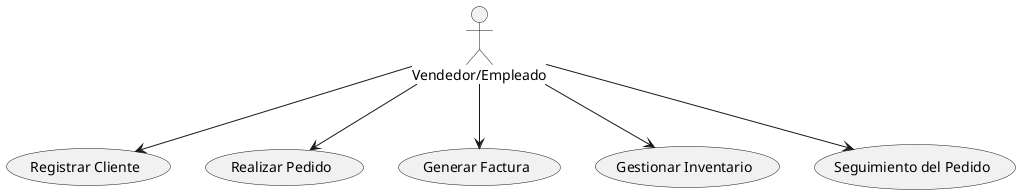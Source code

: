 
@startuml
actor "Vendedor/Empleado" as Vendor

usecase "Registrar Cliente" as UC1
usecase "Realizar Pedido" as UC2
usecase "Generar Factura" as UC3
usecase "Gestionar Inventario" as UC4
usecase "Seguimiento del Pedido" as UC5

Vendor --> UC1
Vendor --> UC2
Vendor --> UC3
Vendor --> UC4
Vendor --> UC5

@enduml

